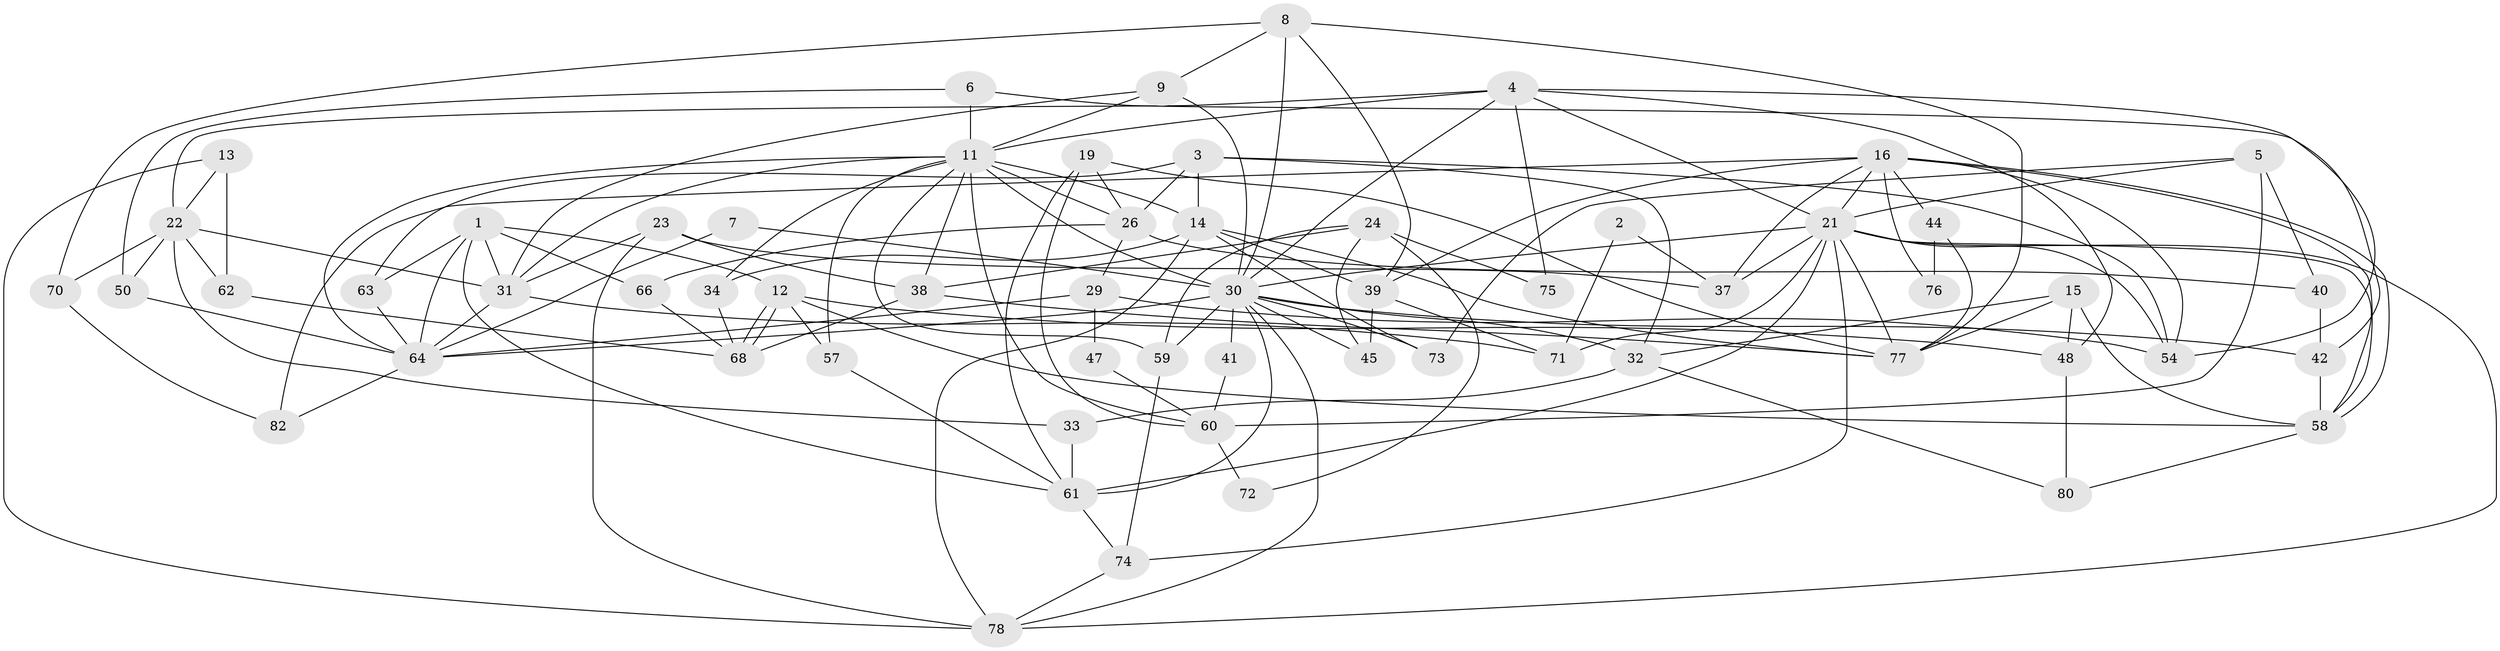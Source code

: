 // original degree distribution, {3: 0.25287356321839083, 2: 0.13793103448275862, 5: 0.1839080459770115, 4: 0.28735632183908044, 6: 0.09195402298850575, 9: 0.011494252873563218, 7: 0.034482758620689655}
// Generated by graph-tools (version 1.1) at 2025/18/03/04/25 18:18:47]
// undirected, 60 vertices, 144 edges
graph export_dot {
graph [start="1"]
  node [color=gray90,style=filled];
  1 [super="+17"];
  2;
  3;
  4 [super="+53+46"];
  5;
  6;
  7;
  8 [super="+10"];
  9;
  11 [super="+18"];
  12;
  13;
  14 [super="+65"];
  15 [super="+84+49"];
  16;
  19;
  21 [super="+27+25+69"];
  22 [super="+28+79"];
  23;
  24;
  26 [super="+36+56"];
  29;
  30 [super="+43+35+51"];
  31 [super="+52"];
  32;
  33;
  34;
  37;
  38;
  39;
  40;
  41;
  42;
  44;
  45;
  47;
  48;
  50;
  54;
  57;
  58;
  59;
  60;
  61 [super="+87+85"];
  62;
  63;
  64 [super="+67"];
  66;
  68;
  70;
  71;
  72;
  73;
  74;
  75;
  76;
  77;
  78;
  80;
  82 [super="+86"];
  1 -- 12;
  1 -- 61;
  1 -- 64;
  1 -- 66;
  1 -- 63;
  1 -- 31;
  2 -- 71;
  2 -- 37;
  3 -- 14;
  3 -- 32;
  3 -- 54;
  3 -- 63;
  3 -- 26;
  4 -- 48;
  4 -- 30;
  4 -- 21;
  4 -- 75;
  4 -- 11;
  4 -- 54;
  4 -- 22;
  5 -- 73;
  5 -- 40;
  5 -- 60;
  5 -- 21;
  6 -- 42;
  6 -- 50;
  6 -- 11;
  7 -- 64;
  7 -- 30;
  8 -- 39;
  8 -- 9;
  8 -- 70;
  8 -- 77;
  8 -- 30;
  9 -- 31;
  9 -- 30;
  9 -- 11;
  11 -- 14;
  11 -- 64;
  11 -- 34;
  11 -- 38;
  11 -- 57;
  11 -- 26;
  11 -- 59;
  11 -- 60;
  11 -- 30;
  11 -- 31;
  12 -- 57;
  12 -- 68;
  12 -- 68;
  12 -- 48;
  12 -- 58;
  13 -- 22;
  13 -- 78;
  13 -- 62;
  14 -- 77;
  14 -- 34;
  14 -- 73;
  14 -- 78;
  14 -- 39;
  15 -- 77;
  15 -- 32;
  15 -- 48;
  15 -- 58;
  16 -- 54;
  16 -- 58;
  16 -- 58;
  16 -- 37;
  16 -- 39;
  16 -- 44;
  16 -- 76;
  16 -- 82;
  16 -- 21;
  19 -- 60;
  19 -- 77;
  19 -- 26;
  19 -- 61;
  21 -- 30 [weight=2];
  21 -- 37;
  21 -- 58;
  21 -- 78;
  21 -- 74;
  21 -- 77;
  21 -- 61;
  21 -- 54;
  21 -- 71;
  22 -- 31;
  22 -- 50;
  22 -- 33;
  22 -- 70;
  22 -- 62;
  23 -- 78;
  23 -- 37;
  23 -- 31;
  23 -- 38;
  24 -- 45;
  24 -- 59;
  24 -- 38;
  24 -- 72;
  24 -- 75;
  26 -- 40 [weight=2];
  26 -- 66;
  26 -- 29;
  29 -- 54;
  29 -- 47;
  29 -- 64;
  30 -- 73;
  30 -- 78;
  30 -- 64;
  30 -- 41;
  30 -- 42;
  30 -- 32;
  30 -- 59;
  30 -- 61;
  30 -- 45;
  31 -- 71;
  31 -- 64;
  32 -- 80;
  32 -- 33;
  33 -- 61;
  34 -- 68;
  38 -- 68;
  38 -- 77;
  39 -- 71;
  39 -- 45;
  40 -- 42;
  41 -- 60;
  42 -- 58;
  44 -- 77;
  44 -- 76;
  47 -- 60;
  48 -- 80;
  50 -- 64;
  57 -- 61;
  58 -- 80;
  59 -- 74;
  60 -- 72;
  61 -- 74;
  62 -- 68;
  63 -- 64;
  64 -- 82;
  66 -- 68;
  70 -- 82;
  74 -- 78;
}
